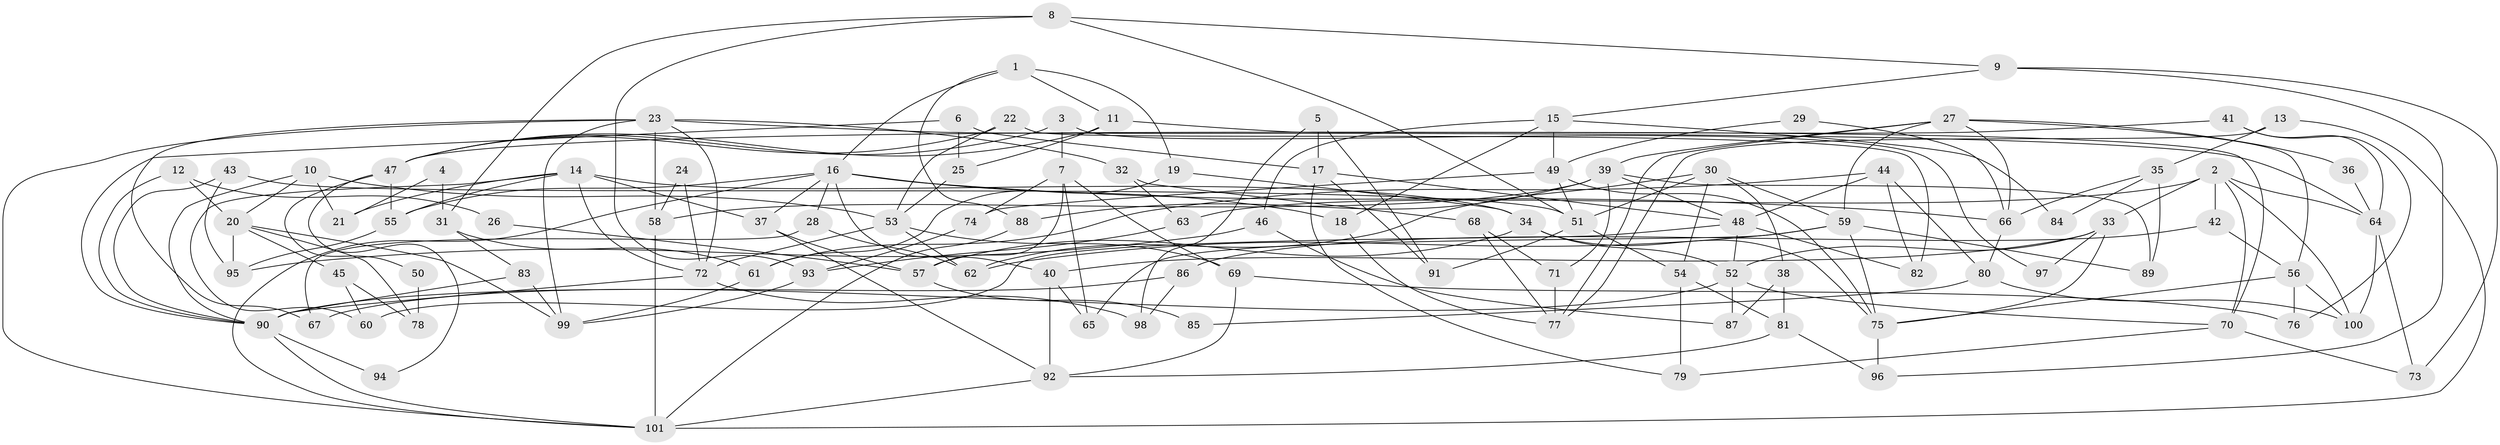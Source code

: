 // Generated by graph-tools (version 1.1) at 2025/36/03/09/25 02:36:17]
// undirected, 101 vertices, 202 edges
graph export_dot {
graph [start="1"]
  node [color=gray90,style=filled];
  1;
  2;
  3;
  4;
  5;
  6;
  7;
  8;
  9;
  10;
  11;
  12;
  13;
  14;
  15;
  16;
  17;
  18;
  19;
  20;
  21;
  22;
  23;
  24;
  25;
  26;
  27;
  28;
  29;
  30;
  31;
  32;
  33;
  34;
  35;
  36;
  37;
  38;
  39;
  40;
  41;
  42;
  43;
  44;
  45;
  46;
  47;
  48;
  49;
  50;
  51;
  52;
  53;
  54;
  55;
  56;
  57;
  58;
  59;
  60;
  61;
  62;
  63;
  64;
  65;
  66;
  67;
  68;
  69;
  70;
  71;
  72;
  73;
  74;
  75;
  76;
  77;
  78;
  79;
  80;
  81;
  82;
  83;
  84;
  85;
  86;
  87;
  88;
  89;
  90;
  91;
  92;
  93;
  94;
  95;
  96;
  97;
  98;
  99;
  100;
  101;
  1 -- 16;
  1 -- 11;
  1 -- 19;
  1 -- 88;
  2 -- 64;
  2 -- 70;
  2 -- 33;
  2 -- 42;
  2 -- 63;
  2 -- 100;
  3 -- 7;
  3 -- 47;
  3 -- 97;
  4 -- 31;
  4 -- 21;
  5 -- 98;
  5 -- 91;
  5 -- 17;
  6 -- 17;
  6 -- 25;
  6 -- 90;
  7 -- 57;
  7 -- 65;
  7 -- 69;
  7 -- 74;
  8 -- 51;
  8 -- 93;
  8 -- 9;
  8 -- 31;
  9 -- 96;
  9 -- 15;
  9 -- 73;
  10 -- 53;
  10 -- 90;
  10 -- 20;
  10 -- 21;
  11 -- 47;
  11 -- 70;
  11 -- 25;
  12 -- 20;
  12 -- 90;
  12 -- 26;
  13 -- 77;
  13 -- 101;
  13 -- 35;
  14 -- 72;
  14 -- 34;
  14 -- 21;
  14 -- 37;
  14 -- 55;
  14 -- 60;
  15 -- 49;
  15 -- 18;
  15 -- 46;
  15 -- 84;
  16 -- 101;
  16 -- 66;
  16 -- 18;
  16 -- 28;
  16 -- 37;
  16 -- 40;
  16 -- 55;
  17 -- 48;
  17 -- 79;
  17 -- 91;
  18 -- 77;
  19 -- 61;
  19 -- 34;
  20 -- 99;
  20 -- 45;
  20 -- 78;
  20 -- 95;
  22 -- 47;
  22 -- 82;
  22 -- 53;
  23 -- 72;
  23 -- 101;
  23 -- 32;
  23 -- 58;
  23 -- 64;
  23 -- 67;
  23 -- 99;
  24 -- 58;
  24 -- 72;
  25 -- 53;
  26 -- 57;
  27 -- 59;
  27 -- 39;
  27 -- 36;
  27 -- 56;
  27 -- 66;
  27 -- 77;
  28 -- 67;
  28 -- 62;
  29 -- 66;
  29 -- 49;
  30 -- 62;
  30 -- 59;
  30 -- 38;
  30 -- 51;
  30 -- 54;
  31 -- 83;
  31 -- 61;
  32 -- 68;
  32 -- 63;
  33 -- 52;
  33 -- 40;
  33 -- 75;
  33 -- 97;
  34 -- 75;
  34 -- 52;
  34 -- 57;
  35 -- 89;
  35 -- 66;
  35 -- 84;
  36 -- 64;
  37 -- 57;
  37 -- 92;
  38 -- 81;
  38 -- 87;
  39 -- 58;
  39 -- 48;
  39 -- 71;
  39 -- 88;
  39 -- 89;
  40 -- 65;
  40 -- 92;
  41 -- 64;
  41 -- 76;
  41 -- 47;
  42 -- 56;
  42 -- 86;
  43 -- 90;
  43 -- 95;
  43 -- 51;
  44 -- 61;
  44 -- 80;
  44 -- 48;
  44 -- 82;
  45 -- 60;
  45 -- 78;
  46 -- 95;
  46 -- 87;
  47 -- 55;
  47 -- 50;
  47 -- 94;
  48 -- 52;
  48 -- 60;
  48 -- 82;
  49 -- 51;
  49 -- 75;
  49 -- 74;
  50 -- 78;
  51 -- 54;
  51 -- 91;
  52 -- 87;
  52 -- 67;
  52 -- 70;
  53 -- 69;
  53 -- 62;
  53 -- 72;
  54 -- 79;
  54 -- 81;
  55 -- 95;
  56 -- 100;
  56 -- 75;
  56 -- 76;
  57 -- 85;
  58 -- 101;
  59 -- 62;
  59 -- 75;
  59 -- 65;
  59 -- 89;
  61 -- 99;
  63 -- 93;
  64 -- 73;
  64 -- 100;
  66 -- 80;
  68 -- 71;
  68 -- 77;
  69 -- 92;
  69 -- 76;
  70 -- 79;
  70 -- 73;
  71 -- 77;
  72 -- 90;
  72 -- 98;
  74 -- 93;
  75 -- 96;
  80 -- 100;
  80 -- 85;
  81 -- 92;
  81 -- 96;
  83 -- 99;
  83 -- 90;
  86 -- 90;
  86 -- 98;
  88 -- 101;
  90 -- 101;
  90 -- 94;
  92 -- 101;
  93 -- 99;
}
